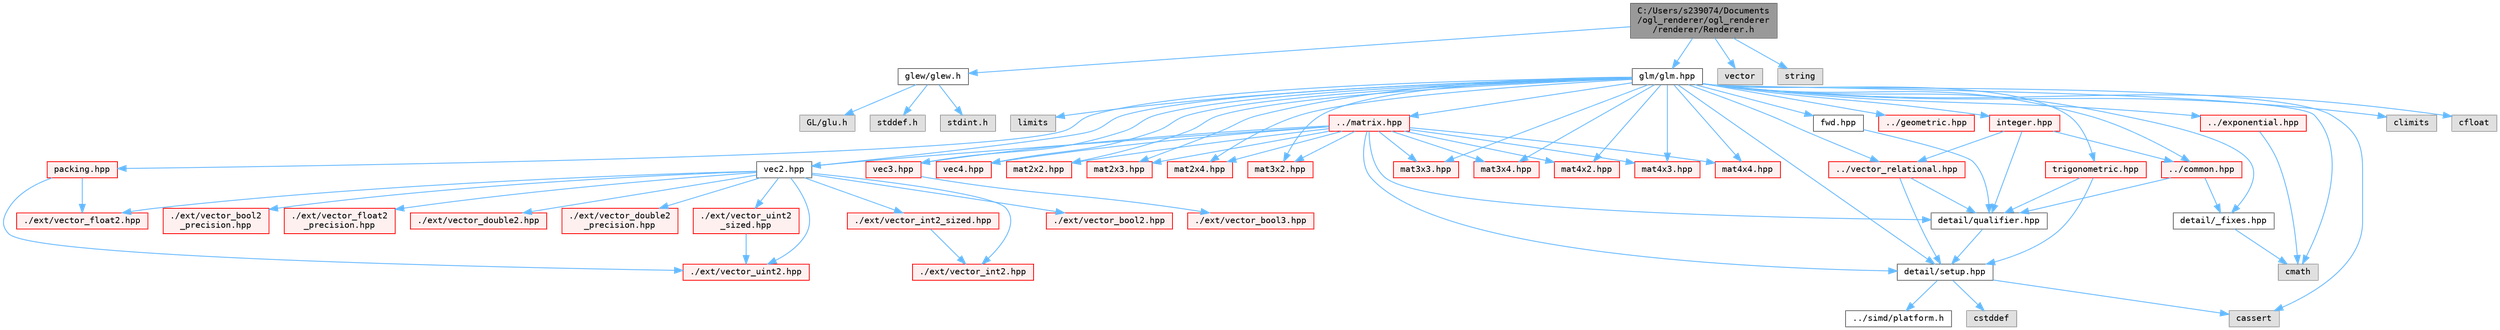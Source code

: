 digraph "C:/Users/s239074/Documents/ogl_renderer/ogl_renderer/renderer/Renderer.h"
{
 // LATEX_PDF_SIZE
  bgcolor="transparent";
  edge [fontname=Terminal,fontsize=10,labelfontname=Helvetica,labelfontsize=10];
  node [fontname=Terminal,fontsize=10,shape=box,height=0.2,width=0.4];
  Node1 [label="C:/Users/s239074/Documents\l/ogl_renderer/ogl_renderer\l/renderer/Renderer.h",height=0.2,width=0.4,color="gray40", fillcolor="grey60", style="filled", fontcolor="black",tooltip=" "];
  Node1 -> Node2 [color="steelblue1",style="solid"];
  Node2 [label="glew/glew.h",height=0.2,width=0.4,color="grey40", fillcolor="white", style="filled",URL="$glew_8h.html",tooltip=" "];
  Node2 -> Node3 [color="steelblue1",style="solid"];
  Node3 [label="stddef.h",height=0.2,width=0.4,color="grey60", fillcolor="#E0E0E0", style="filled",tooltip=" "];
  Node2 -> Node4 [color="steelblue1",style="solid"];
  Node4 [label="stdint.h",height=0.2,width=0.4,color="grey60", fillcolor="#E0E0E0", style="filled",tooltip=" "];
  Node2 -> Node5 [color="steelblue1",style="solid"];
  Node5 [label="GL/glu.h",height=0.2,width=0.4,color="grey60", fillcolor="#E0E0E0", style="filled",tooltip=" "];
  Node1 -> Node6 [color="steelblue1",style="solid"];
  Node6 [label="glm/glm.hpp",height=0.2,width=0.4,color="grey40", fillcolor="white", style="filled",URL="$glm_8hpp.html",tooltip=" "];
  Node6 -> Node7 [color="steelblue1",style="solid"];
  Node7 [label="detail/_fixes.hpp",height=0.2,width=0.4,color="grey40", fillcolor="white", style="filled",URL="$__fixes_8hpp.html",tooltip=" "];
  Node7 -> Node8 [color="steelblue1",style="solid"];
  Node8 [label="cmath",height=0.2,width=0.4,color="grey60", fillcolor="#E0E0E0", style="filled",tooltip=" "];
  Node6 -> Node9 [color="steelblue1",style="solid"];
  Node9 [label="detail/setup.hpp",height=0.2,width=0.4,color="grey40", fillcolor="white", style="filled",URL="$setup_8hpp.html",tooltip=" "];
  Node9 -> Node10 [color="steelblue1",style="solid"];
  Node10 [label="cassert",height=0.2,width=0.4,color="grey60", fillcolor="#E0E0E0", style="filled",tooltip=" "];
  Node9 -> Node11 [color="steelblue1",style="solid"];
  Node11 [label="cstddef",height=0.2,width=0.4,color="grey60", fillcolor="#E0E0E0", style="filled",tooltip=" "];
  Node9 -> Node12 [color="steelblue1",style="solid"];
  Node12 [label="../simd/platform.h",height=0.2,width=0.4,color="grey40", fillcolor="white", style="filled",URL="$platform_8h.html",tooltip=" "];
  Node6 -> Node8 [color="steelblue1",style="solid"];
  Node6 -> Node13 [color="steelblue1",style="solid"];
  Node13 [label="climits",height=0.2,width=0.4,color="grey60", fillcolor="#E0E0E0", style="filled",tooltip=" "];
  Node6 -> Node14 [color="steelblue1",style="solid"];
  Node14 [label="cfloat",height=0.2,width=0.4,color="grey60", fillcolor="#E0E0E0", style="filled",tooltip=" "];
  Node6 -> Node15 [color="steelblue1",style="solid"];
  Node15 [label="limits",height=0.2,width=0.4,color="grey60", fillcolor="#E0E0E0", style="filled",tooltip=" "];
  Node6 -> Node10 [color="steelblue1",style="solid"];
  Node6 -> Node16 [color="steelblue1",style="solid"];
  Node16 [label="fwd.hpp",height=0.2,width=0.4,color="grey40", fillcolor="white", style="filled",URL="$fwd_8hpp.html",tooltip=" "];
  Node16 -> Node17 [color="steelblue1",style="solid"];
  Node17 [label="detail/qualifier.hpp",height=0.2,width=0.4,color="grey40", fillcolor="white", style="filled",URL="$qualifier_8hpp.html",tooltip=" "];
  Node17 -> Node9 [color="steelblue1",style="solid"];
  Node6 -> Node18 [color="steelblue1",style="solid"];
  Node18 [label="vec2.hpp",height=0.2,width=0.4,color="grey40", fillcolor="white", style="filled",URL="$vec2_8hpp.html",tooltip=" "];
  Node18 -> Node19 [color="steelblue1",style="solid"];
  Node19 [label="./ext/vector_bool2.hpp",height=0.2,width=0.4,color="red", fillcolor="#FFF0F0", style="filled",URL="$vector__bool2_8hpp.html",tooltip=" "];
  Node18 -> Node23 [color="steelblue1",style="solid"];
  Node23 [label="./ext/vector_bool2\l_precision.hpp",height=0.2,width=0.4,color="red", fillcolor="#FFF0F0", style="filled",URL="$vector__bool2__precision_8hpp.html",tooltip=" "];
  Node18 -> Node24 [color="steelblue1",style="solid"];
  Node24 [label="./ext/vector_float2.hpp",height=0.2,width=0.4,color="red", fillcolor="#FFF0F0", style="filled",URL="$vector__float2_8hpp.html",tooltip=" "];
  Node18 -> Node25 [color="steelblue1",style="solid"];
  Node25 [label="./ext/vector_float2\l_precision.hpp",height=0.2,width=0.4,color="red", fillcolor="#FFF0F0", style="filled",URL="$vector__float2__precision_8hpp.html",tooltip=" "];
  Node18 -> Node26 [color="steelblue1",style="solid"];
  Node26 [label="./ext/vector_double2.hpp",height=0.2,width=0.4,color="red", fillcolor="#FFF0F0", style="filled",URL="$vector__double2_8hpp.html",tooltip=" "];
  Node18 -> Node27 [color="steelblue1",style="solid"];
  Node27 [label="./ext/vector_double2\l_precision.hpp",height=0.2,width=0.4,color="red", fillcolor="#FFF0F0", style="filled",URL="$vector__double2__precision_8hpp.html",tooltip=" "];
  Node18 -> Node28 [color="steelblue1",style="solid"];
  Node28 [label="./ext/vector_int2.hpp",height=0.2,width=0.4,color="red", fillcolor="#FFF0F0", style="filled",URL="$vector__int2_8hpp.html",tooltip=" "];
  Node18 -> Node29 [color="steelblue1",style="solid"];
  Node29 [label="./ext/vector_int2_sized.hpp",height=0.2,width=0.4,color="red", fillcolor="#FFF0F0", style="filled",URL="$vector__int2__sized_8hpp.html",tooltip=" "];
  Node29 -> Node28 [color="steelblue1",style="solid"];
  Node18 -> Node31 [color="steelblue1",style="solid"];
  Node31 [label="./ext/vector_uint2.hpp",height=0.2,width=0.4,color="red", fillcolor="#FFF0F0", style="filled",URL="$vector__uint2_8hpp.html",tooltip=" "];
  Node18 -> Node32 [color="steelblue1",style="solid"];
  Node32 [label="./ext/vector_uint2\l_sized.hpp",height=0.2,width=0.4,color="red", fillcolor="#FFF0F0", style="filled",URL="$vector__uint2__sized_8hpp.html",tooltip=" "];
  Node32 -> Node31 [color="steelblue1",style="solid"];
  Node6 -> Node34 [color="steelblue1",style="solid"];
  Node34 [label="vec3.hpp",height=0.2,width=0.4,color="red", fillcolor="#FFF0F0", style="filled",URL="$vec3_8hpp.html",tooltip=" "];
  Node34 -> Node35 [color="steelblue1",style="solid"];
  Node35 [label="./ext/vector_bool3.hpp",height=0.2,width=0.4,color="red", fillcolor="#FFF0F0", style="filled",URL="$vector__bool3_8hpp.html",tooltip=" "];
  Node6 -> Node47 [color="steelblue1",style="solid"];
  Node47 [label="vec4.hpp",height=0.2,width=0.4,color="red", fillcolor="#FFF0F0", style="filled",URL="$vec4_8hpp.html",tooltip=" "];
  Node6 -> Node60 [color="steelblue1",style="solid"];
  Node60 [label="mat2x2.hpp",height=0.2,width=0.4,color="red", fillcolor="#FFF0F0", style="filled",URL="$mat2x2_8hpp.html",tooltip=" "];
  Node6 -> Node65 [color="steelblue1",style="solid"];
  Node65 [label="mat2x3.hpp",height=0.2,width=0.4,color="red", fillcolor="#FFF0F0", style="filled",URL="$mat2x3_8hpp.html",tooltip=" "];
  Node6 -> Node72 [color="steelblue1",style="solid"];
  Node72 [label="mat2x4.hpp",height=0.2,width=0.4,color="red", fillcolor="#FFF0F0", style="filled",URL="$mat2x4_8hpp.html",tooltip=" "];
  Node6 -> Node79 [color="steelblue1",style="solid"];
  Node79 [label="mat3x2.hpp",height=0.2,width=0.4,color="red", fillcolor="#FFF0F0", style="filled",URL="$mat3x2_8hpp.html",tooltip=" "];
  Node6 -> Node86 [color="steelblue1",style="solid"];
  Node86 [label="mat3x3.hpp",height=0.2,width=0.4,color="red", fillcolor="#FFF0F0", style="filled",URL="$mat3x3_8hpp.html",tooltip=" "];
  Node6 -> Node93 [color="steelblue1",style="solid"];
  Node93 [label="mat3x4.hpp",height=0.2,width=0.4,color="red", fillcolor="#FFF0F0", style="filled",URL="$mat3x4_8hpp.html",tooltip=" "];
  Node6 -> Node100 [color="steelblue1",style="solid"];
  Node100 [label="mat4x2.hpp",height=0.2,width=0.4,color="red", fillcolor="#FFF0F0", style="filled",URL="$mat4x2_8hpp.html",tooltip=" "];
  Node6 -> Node107 [color="steelblue1",style="solid"];
  Node107 [label="mat4x3.hpp",height=0.2,width=0.4,color="red", fillcolor="#FFF0F0", style="filled",URL="$mat4x3_8hpp.html",tooltip=" "];
  Node6 -> Node114 [color="steelblue1",style="solid"];
  Node114 [label="mat4x4.hpp",height=0.2,width=0.4,color="red", fillcolor="#FFF0F0", style="filled",URL="$mat4x4_8hpp.html",tooltip=" "];
  Node6 -> Node138 [color="steelblue1",style="solid"];
  Node138 [label="trigonometric.hpp",height=0.2,width=0.4,color="red", fillcolor="#FFF0F0", style="filled",URL="$trigonometric_8hpp.html",tooltip=" "];
  Node138 -> Node9 [color="steelblue1",style="solid"];
  Node138 -> Node17 [color="steelblue1",style="solid"];
  Node6 -> Node124 [color="steelblue1",style="solid"];
  Node124 [label="../exponential.hpp",height=0.2,width=0.4,color="red", fillcolor="#FFF0F0", style="filled",URL="$exponential_8hpp.html",tooltip=" "];
  Node124 -> Node8 [color="steelblue1",style="solid"];
  Node6 -> Node132 [color="steelblue1",style="solid"];
  Node132 [label="../common.hpp",height=0.2,width=0.4,color="red", fillcolor="#FFF0F0", style="filled",URL="$common_8hpp.html",tooltip=" "];
  Node132 -> Node17 [color="steelblue1",style="solid"];
  Node132 -> Node7 [color="steelblue1",style="solid"];
  Node6 -> Node141 [color="steelblue1",style="solid"];
  Node141 [label="packing.hpp",height=0.2,width=0.4,color="red", fillcolor="#FFF0F0", style="filled",URL="$packing_8hpp.html",tooltip=" "];
  Node141 -> Node31 [color="steelblue1",style="solid"];
  Node141 -> Node24 [color="steelblue1",style="solid"];
  Node6 -> Node122 [color="steelblue1",style="solid"];
  Node122 [label="../geometric.hpp",height=0.2,width=0.4,color="red", fillcolor="#FFF0F0", style="filled",URL="$geometric_8hpp.html",tooltip=" "];
  Node6 -> Node64 [color="steelblue1",style="solid"];
  Node64 [label="../matrix.hpp",height=0.2,width=0.4,color="red", fillcolor="#FFF0F0", style="filled",URL="$matrix_8hpp.html",tooltip=" "];
  Node64 -> Node17 [color="steelblue1",style="solid"];
  Node64 -> Node9 [color="steelblue1",style="solid"];
  Node64 -> Node18 [color="steelblue1",style="solid"];
  Node64 -> Node34 [color="steelblue1",style="solid"];
  Node64 -> Node47 [color="steelblue1",style="solid"];
  Node64 -> Node60 [color="steelblue1",style="solid"];
  Node64 -> Node65 [color="steelblue1",style="solid"];
  Node64 -> Node72 [color="steelblue1",style="solid"];
  Node64 -> Node79 [color="steelblue1",style="solid"];
  Node64 -> Node86 [color="steelblue1",style="solid"];
  Node64 -> Node93 [color="steelblue1",style="solid"];
  Node64 -> Node100 [color="steelblue1",style="solid"];
  Node64 -> Node107 [color="steelblue1",style="solid"];
  Node64 -> Node114 [color="steelblue1",style="solid"];
  Node6 -> Node128 [color="steelblue1",style="solid"];
  Node128 [label="../vector_relational.hpp",height=0.2,width=0.4,color="red", fillcolor="#FFF0F0", style="filled",URL="$vector__relational_8hpp.html",tooltip=" "];
  Node128 -> Node17 [color="steelblue1",style="solid"];
  Node128 -> Node9 [color="steelblue1",style="solid"];
  Node6 -> Node145 [color="steelblue1",style="solid"];
  Node145 [label="integer.hpp",height=0.2,width=0.4,color="red", fillcolor="#FFF0F0", style="filled",URL="$integer_8hpp.html",tooltip=" "];
  Node145 -> Node17 [color="steelblue1",style="solid"];
  Node145 -> Node132 [color="steelblue1",style="solid"];
  Node145 -> Node128 [color="steelblue1",style="solid"];
  Node1 -> Node149 [color="steelblue1",style="solid"];
  Node149 [label="vector",height=0.2,width=0.4,color="grey60", fillcolor="#E0E0E0", style="filled",tooltip=" "];
  Node1 -> Node150 [color="steelblue1",style="solid"];
  Node150 [label="string",height=0.2,width=0.4,color="grey60", fillcolor="#E0E0E0", style="filled",tooltip=" "];
}

